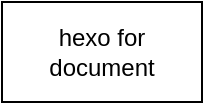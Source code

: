 <mxfile version="20.8.23" type="github"><diagram name="Page-1" id="mO7Z7oHFNl4RxmGs819k"><mxGraphModel dx="1434" dy="795" grid="1" gridSize="10" guides="1" tooltips="1" connect="1" arrows="1" fold="1" page="1" pageScale="1" pageWidth="850" pageHeight="1100" math="0" shadow="0"><root><mxCell id="0"/><mxCell id="1" parent="0"/><mxCell id="w8DEnYfxifpeYEbGZKMQ-3" value="hexo for document" style="rounded=0;whiteSpace=wrap;html=1;" vertex="1" parent="1"><mxGeometry x="110" y="210" width="100" height="50" as="geometry"/></mxCell></root></mxGraphModel></diagram></mxfile>